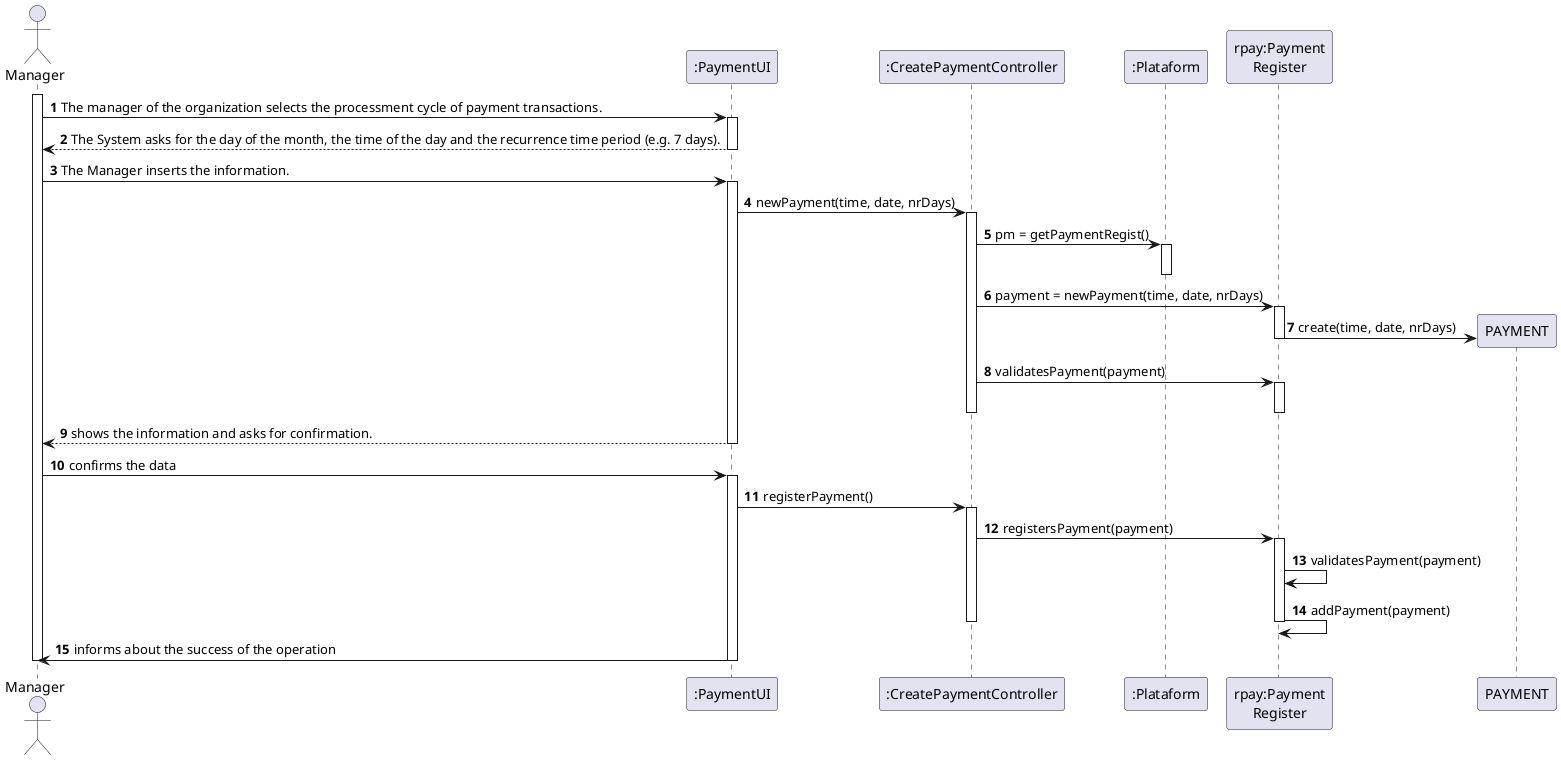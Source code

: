@startuml
autonumber
'hide footbox
actor "Manager" as ADM

participant ":PaymentUI" as UI
participant ":CreatePaymentController" as CTRL
participant ":Plataform" as PLAT
participant "rpay:Payment\nRegister" as RPAY


activate ADM
ADM -> UI : The manager of the organization selects the processment cycle of payment transactions.
activate UI
UI --> ADM : The System asks for the day of the month, the time of the day and the recurrence time period (e.g. 7 days).
deactivate UI

ADM -> UI : The Manager inserts the information.
activate UI

UI -> CTRL : newPayment(time, date, nrDays)
activate CTRL


CTRL -> PLAT : pm = getPaymentRegist()
activate PLAT
deactivate PLAT

CTRL -> RPAY : payment = newPayment(time, date, nrDays)
activate RPAY



RPAY -> PAYMENT** : create(time, date, nrDays)
deactivate RPAY

CTRL -> RPAY : validatesPayment(payment)
activate RPAY
deactivate RPAY

deactivate CTRL

UI --> ADM : shows the information and asks for confirmation.
deactivate UI

ADM -> UI : confirms the data
activate UI

UI -> CTRL : registerPayment()
activate CTRL

CTRL -> RPAY : registersPayment(payment)
activate RPAY

RPAY -> RPAY : validatesPayment(payment)
RPAY -> RPAY : addPayment(payment)
deactivate RPAY
deactivate CTRL

UI -> ADM : informs about the success of the operation
deactivate UI
deactivate ADM



@enduml